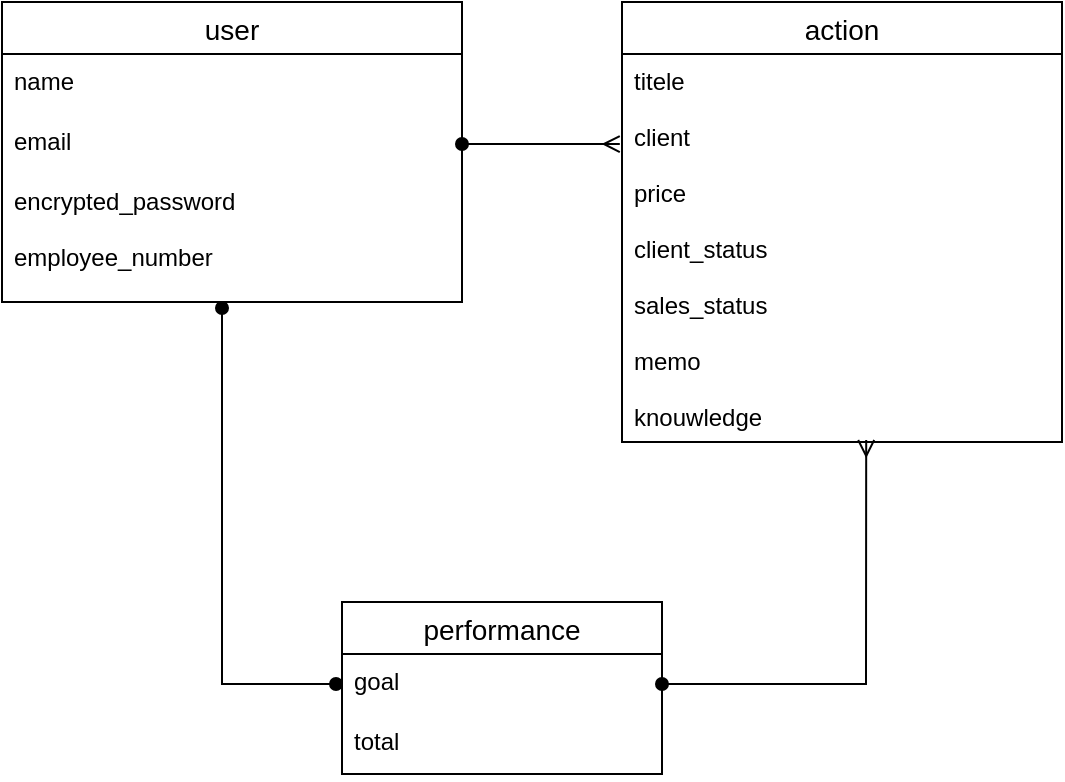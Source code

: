 <mxfile version="13.10.0" type="embed">
    <diagram id="M1hN4snIefIKCMNDen2x" name="ページ1">
        <mxGraphModel dx="406" dy="529" grid="1" gridSize="10" guides="1" tooltips="1" connect="1" arrows="1" fold="1" page="1" pageScale="1" pageWidth="827" pageHeight="1169" math="0" shadow="0">
            <root>
                <mxCell id="0"/>
                <mxCell id="1" parent="0"/>
                <mxCell id="2" value="user" style="swimlane;fontStyle=0;childLayout=stackLayout;horizontal=1;startSize=26;horizontalStack=0;resizeParent=1;resizeParentMax=0;resizeLast=0;collapsible=1;marginBottom=0;align=center;fontSize=14;" vertex="1" parent="1">
                    <mxGeometry x="50" y="60" width="230" height="150" as="geometry"/>
                </mxCell>
                <mxCell id="3" value="name&#10;" style="text;strokeColor=none;fillColor=none;spacingLeft=4;spacingRight=4;overflow=hidden;rotatable=0;points=[[0,0.5],[1,0.5]];portConstraint=eastwest;fontSize=12;" vertex="1" parent="2">
                    <mxGeometry y="26" width="230" height="30" as="geometry"/>
                </mxCell>
                <mxCell id="4" value="email&#10;" style="text;strokeColor=none;fillColor=none;spacingLeft=4;spacingRight=4;overflow=hidden;rotatable=0;points=[[0,0.5],[1,0.5]];portConstraint=eastwest;fontSize=12;" vertex="1" parent="2">
                    <mxGeometry y="56" width="230" height="30" as="geometry"/>
                </mxCell>
                <mxCell id="5" value="encrypted_password&#10;&#10;employee_number" style="text;strokeColor=none;fillColor=none;spacingLeft=4;spacingRight=4;overflow=hidden;rotatable=0;points=[[0,0.5],[1,0.5]];portConstraint=eastwest;fontSize=12;" vertex="1" parent="2">
                    <mxGeometry y="86" width="230" height="64" as="geometry"/>
                </mxCell>
                <mxCell id="6" value="action" style="swimlane;fontStyle=0;childLayout=stackLayout;horizontal=1;startSize=26;horizontalStack=0;resizeParent=1;resizeParentMax=0;resizeLast=0;collapsible=1;marginBottom=0;align=center;fontSize=14;" vertex="1" parent="1">
                    <mxGeometry x="360" y="60" width="220" height="220" as="geometry"/>
                </mxCell>
                <mxCell id="7" value="titele&#10;&#10;client&#10;&#10;price&#10;&#10;client_status&#10;&#10;sales_status&#10;&#10;memo&#10;&#10;knouwledge" style="text;strokeColor=none;fillColor=none;spacingLeft=4;spacingRight=4;overflow=hidden;rotatable=0;points=[[0,0.5],[1,0.5]];portConstraint=eastwest;fontSize=12;" vertex="1" parent="6">
                    <mxGeometry y="26" width="220" height="194" as="geometry"/>
                </mxCell>
                <mxCell id="10" value="performance" style="swimlane;fontStyle=0;childLayout=stackLayout;horizontal=1;startSize=26;horizontalStack=0;resizeParent=1;resizeParentMax=0;resizeLast=0;collapsible=1;marginBottom=0;align=center;fontSize=14;" vertex="1" parent="1">
                    <mxGeometry x="220" y="360" width="160" height="86" as="geometry"/>
                </mxCell>
                <mxCell id="11" value="goal" style="text;strokeColor=none;fillColor=none;spacingLeft=4;spacingRight=4;overflow=hidden;rotatable=0;points=[[0,0.5],[1,0.5]];portConstraint=eastwest;fontSize=12;" vertex="1" parent="10">
                    <mxGeometry y="26" width="160" height="30" as="geometry"/>
                </mxCell>
                <mxCell id="12" value="total" style="text;strokeColor=none;fillColor=none;spacingLeft=4;spacingRight=4;overflow=hidden;rotatable=0;points=[[0,0.5],[1,0.5]];portConstraint=eastwest;fontSize=12;" vertex="1" parent="10">
                    <mxGeometry y="56" width="160" height="30" as="geometry"/>
                </mxCell>
                <mxCell id="4uDSaxvsAiIuYx3KCg1H-26" style="rounded=0;orthogonalLoop=1;jettySize=auto;html=1;exitX=1;exitY=0.5;exitDx=0;exitDy=0;entryX=-0.005;entryY=0.232;entryDx=0;entryDy=0;entryPerimeter=0;startArrow=oval;startFill=1;endArrow=ERmany;endFill=0;" edge="1" parent="1" source="4" target="7">
                    <mxGeometry relative="1" as="geometry"/>
                </mxCell>
                <mxCell id="4uDSaxvsAiIuYx3KCg1H-27" value="" style="endArrow=oval;html=1;rounded=0;endFill=1;startArrow=oval;startFill=1;" edge="1" parent="1">
                    <mxGeometry relative="1" as="geometry">
                        <mxPoint x="160" y="213" as="sourcePoint"/>
                        <mxPoint x="217" y="401" as="targetPoint"/>
                        <Array as="points">
                            <mxPoint x="160" y="401"/>
                        </Array>
                    </mxGeometry>
                </mxCell>
                <mxCell id="4uDSaxvsAiIuYx3KCg1H-28" style="edgeStyle=none;rounded=0;orthogonalLoop=1;jettySize=auto;html=1;exitX=1;exitY=0.5;exitDx=0;exitDy=0;entryX=0.555;entryY=0.995;entryDx=0;entryDy=0;entryPerimeter=0;startArrow=oval;startFill=1;endArrow=ERmany;endFill=0;" edge="1" parent="1" source="11" target="7">
                    <mxGeometry relative="1" as="geometry">
                        <Array as="points">
                            <mxPoint x="482" y="401"/>
                        </Array>
                    </mxGeometry>
                </mxCell>
            </root>
        </mxGraphModel>
    </diagram>
</mxfile>